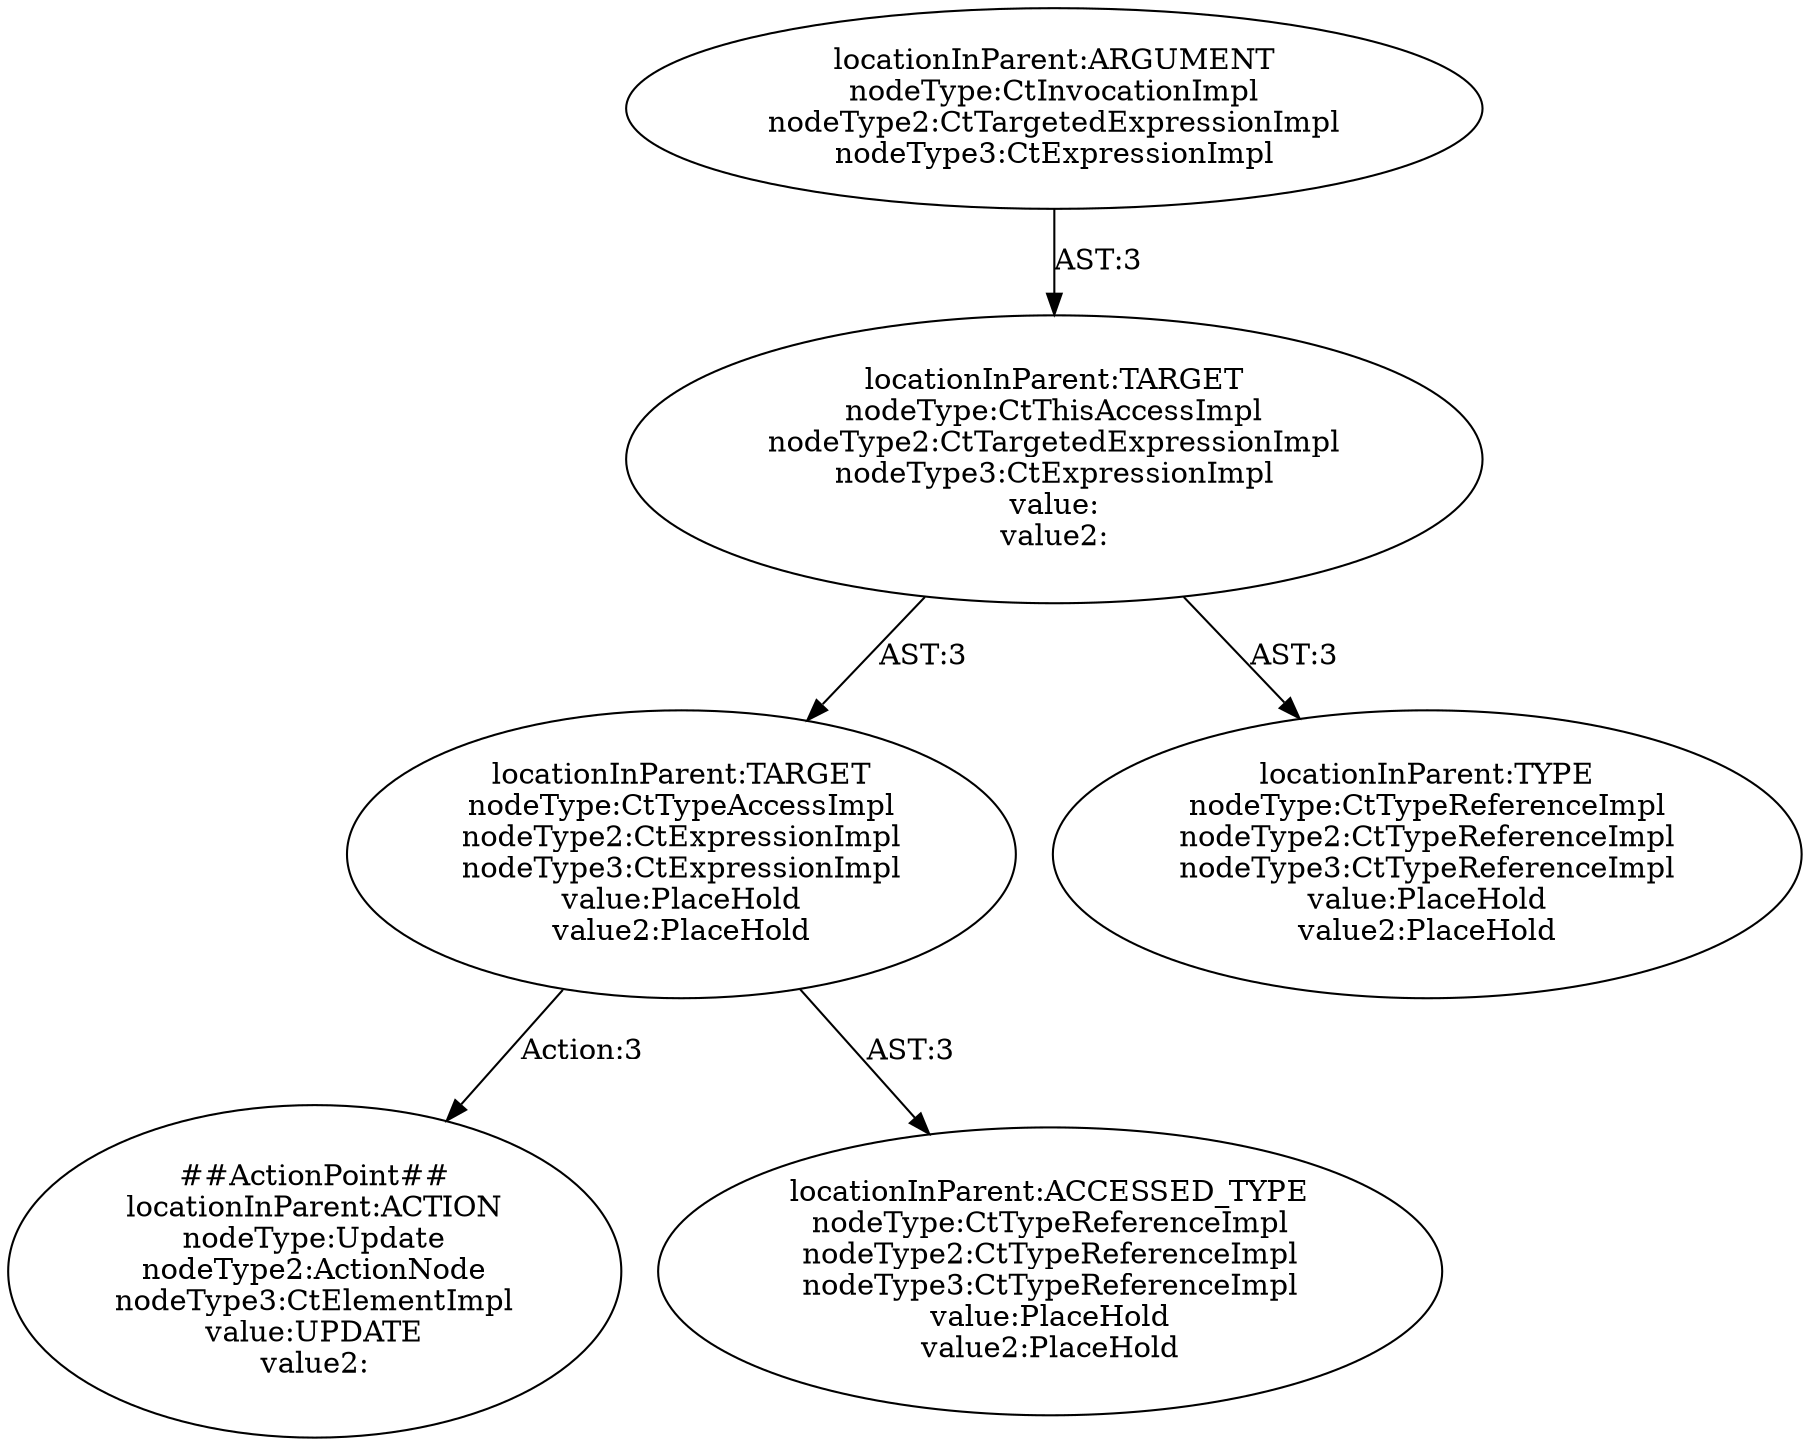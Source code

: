 digraph "Pattern" {
0 [label="##ActionPoint##
locationInParent:ACTION
nodeType:Update
nodeType2:ActionNode
nodeType3:CtElementImpl
value:UPDATE
value2:" shape=ellipse]
1 [label="locationInParent:TARGET
nodeType:CtTypeAccessImpl
nodeType2:CtExpressionImpl
nodeType3:CtExpressionImpl
value:PlaceHold
value2:PlaceHold" shape=ellipse]
2 [label="locationInParent:TARGET
nodeType:CtThisAccessImpl
nodeType2:CtTargetedExpressionImpl
nodeType3:CtExpressionImpl
value:
value2:" shape=ellipse]
3 [label="locationInParent:ARGUMENT
nodeType:CtInvocationImpl
nodeType2:CtTargetedExpressionImpl
nodeType3:CtExpressionImpl" shape=ellipse]
4 [label="locationInParent:TYPE
nodeType:CtTypeReferenceImpl
nodeType2:CtTypeReferenceImpl
nodeType3:CtTypeReferenceImpl
value:PlaceHold
value2:PlaceHold" shape=ellipse]
5 [label="locationInParent:ACCESSED_TYPE
nodeType:CtTypeReferenceImpl
nodeType2:CtTypeReferenceImpl
nodeType3:CtTypeReferenceImpl
value:PlaceHold
value2:PlaceHold" shape=ellipse]
1 -> 0 [label="Action:3"];
1 -> 5 [label="AST:3"];
2 -> 1 [label="AST:3"];
2 -> 4 [label="AST:3"];
3 -> 2 [label="AST:3"];
}